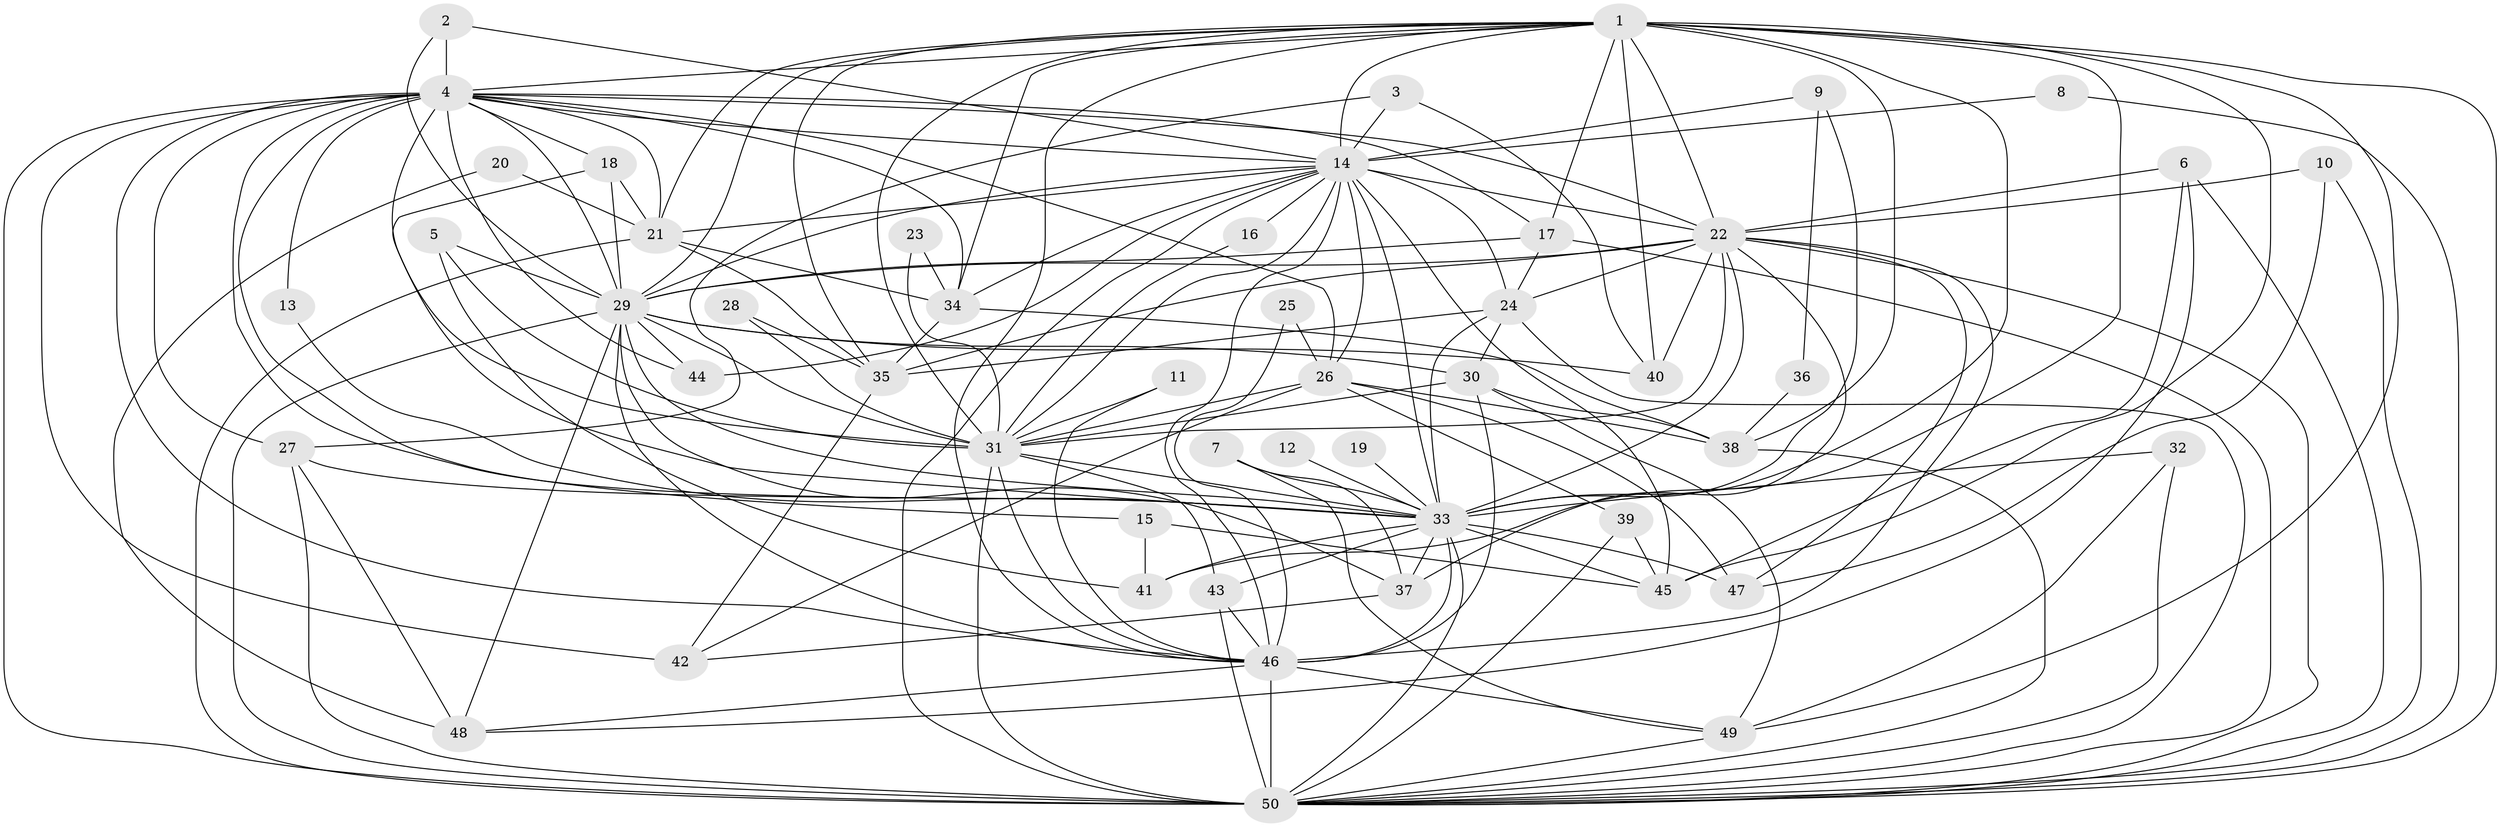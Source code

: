 // original degree distribution, {21: 0.016129032258064516, 20: 0.008064516129032258, 18: 0.016129032258064516, 28: 0.008064516129032258, 25: 0.016129032258064516, 24: 0.016129032258064516, 3: 0.21774193548387097, 4: 0.056451612903225805, 5: 0.04032258064516129, 2: 0.5403225806451613, 7: 0.024193548387096774, 6: 0.03225806451612903, 9: 0.008064516129032258}
// Generated by graph-tools (version 1.1) at 2025/36/03/04/25 23:36:19]
// undirected, 50 vertices, 159 edges
graph export_dot {
  node [color=gray90,style=filled];
  1;
  2;
  3;
  4;
  5;
  6;
  7;
  8;
  9;
  10;
  11;
  12;
  13;
  14;
  15;
  16;
  17;
  18;
  19;
  20;
  21;
  22;
  23;
  24;
  25;
  26;
  27;
  28;
  29;
  30;
  31;
  32;
  33;
  34;
  35;
  36;
  37;
  38;
  39;
  40;
  41;
  42;
  43;
  44;
  45;
  46;
  47;
  48;
  49;
  50;
  1 -- 4 [weight=1.0];
  1 -- 14 [weight=2.0];
  1 -- 17 [weight=1.0];
  1 -- 21 [weight=1.0];
  1 -- 22 [weight=2.0];
  1 -- 29 [weight=1.0];
  1 -- 31 [weight=1.0];
  1 -- 33 [weight=1.0];
  1 -- 34 [weight=1.0];
  1 -- 35 [weight=1.0];
  1 -- 38 [weight=1.0];
  1 -- 40 [weight=1.0];
  1 -- 41 [weight=1.0];
  1 -- 45 [weight=1.0];
  1 -- 46 [weight=2.0];
  1 -- 49 [weight=1.0];
  1 -- 50 [weight=3.0];
  2 -- 4 [weight=1.0];
  2 -- 14 [weight=1.0];
  2 -- 29 [weight=1.0];
  3 -- 14 [weight=1.0];
  3 -- 27 [weight=1.0];
  3 -- 40 [weight=1.0];
  4 -- 13 [weight=1.0];
  4 -- 14 [weight=1.0];
  4 -- 15 [weight=1.0];
  4 -- 17 [weight=1.0];
  4 -- 18 [weight=1.0];
  4 -- 21 [weight=1.0];
  4 -- 22 [weight=1.0];
  4 -- 26 [weight=2.0];
  4 -- 27 [weight=1.0];
  4 -- 29 [weight=1.0];
  4 -- 31 [weight=1.0];
  4 -- 33 [weight=1.0];
  4 -- 34 [weight=1.0];
  4 -- 42 [weight=1.0];
  4 -- 44 [weight=2.0];
  4 -- 46 [weight=2.0];
  4 -- 50 [weight=3.0];
  5 -- 29 [weight=1.0];
  5 -- 31 [weight=1.0];
  5 -- 41 [weight=1.0];
  6 -- 22 [weight=1.0];
  6 -- 45 [weight=1.0];
  6 -- 48 [weight=1.0];
  6 -- 50 [weight=1.0];
  7 -- 33 [weight=1.0];
  7 -- 37 [weight=1.0];
  7 -- 49 [weight=1.0];
  8 -- 14 [weight=2.0];
  8 -- 50 [weight=1.0];
  9 -- 14 [weight=1.0];
  9 -- 33 [weight=1.0];
  9 -- 36 [weight=1.0];
  10 -- 22 [weight=1.0];
  10 -- 47 [weight=1.0];
  10 -- 50 [weight=1.0];
  11 -- 31 [weight=1.0];
  11 -- 46 [weight=1.0];
  12 -- 33 [weight=1.0];
  13 -- 33 [weight=1.0];
  14 -- 16 [weight=1.0];
  14 -- 21 [weight=1.0];
  14 -- 22 [weight=2.0];
  14 -- 24 [weight=1.0];
  14 -- 26 [weight=1.0];
  14 -- 29 [weight=2.0];
  14 -- 31 [weight=1.0];
  14 -- 33 [weight=1.0];
  14 -- 34 [weight=1.0];
  14 -- 44 [weight=1.0];
  14 -- 45 [weight=1.0];
  14 -- 46 [weight=1.0];
  14 -- 50 [weight=2.0];
  15 -- 41 [weight=1.0];
  15 -- 45 [weight=1.0];
  16 -- 31 [weight=1.0];
  17 -- 24 [weight=1.0];
  17 -- 29 [weight=1.0];
  17 -- 50 [weight=2.0];
  18 -- 21 [weight=1.0];
  18 -- 29 [weight=1.0];
  18 -- 33 [weight=1.0];
  19 -- 33 [weight=1.0];
  20 -- 21 [weight=1.0];
  20 -- 48 [weight=1.0];
  21 -- 34 [weight=1.0];
  21 -- 35 [weight=1.0];
  21 -- 50 [weight=1.0];
  22 -- 24 [weight=1.0];
  22 -- 29 [weight=1.0];
  22 -- 31 [weight=1.0];
  22 -- 33 [weight=1.0];
  22 -- 35 [weight=1.0];
  22 -- 37 [weight=1.0];
  22 -- 40 [weight=1.0];
  22 -- 46 [weight=1.0];
  22 -- 47 [weight=1.0];
  22 -- 50 [weight=2.0];
  23 -- 31 [weight=1.0];
  23 -- 34 [weight=1.0];
  24 -- 30 [weight=1.0];
  24 -- 33 [weight=1.0];
  24 -- 35 [weight=1.0];
  24 -- 50 [weight=1.0];
  25 -- 26 [weight=1.0];
  25 -- 46 [weight=1.0];
  26 -- 31 [weight=2.0];
  26 -- 38 [weight=1.0];
  26 -- 39 [weight=1.0];
  26 -- 42 [weight=1.0];
  26 -- 47 [weight=1.0];
  27 -- 33 [weight=1.0];
  27 -- 48 [weight=1.0];
  27 -- 50 [weight=1.0];
  28 -- 31 [weight=1.0];
  28 -- 35 [weight=1.0];
  29 -- 30 [weight=1.0];
  29 -- 31 [weight=1.0];
  29 -- 33 [weight=3.0];
  29 -- 37 [weight=1.0];
  29 -- 40 [weight=2.0];
  29 -- 44 [weight=1.0];
  29 -- 46 [weight=2.0];
  29 -- 48 [weight=1.0];
  29 -- 50 [weight=4.0];
  30 -- 31 [weight=1.0];
  30 -- 38 [weight=1.0];
  30 -- 46 [weight=2.0];
  30 -- 49 [weight=1.0];
  31 -- 33 [weight=1.0];
  31 -- 43 [weight=1.0];
  31 -- 46 [weight=1.0];
  31 -- 50 [weight=4.0];
  32 -- 33 [weight=1.0];
  32 -- 49 [weight=1.0];
  32 -- 50 [weight=1.0];
  33 -- 37 [weight=1.0];
  33 -- 41 [weight=1.0];
  33 -- 43 [weight=1.0];
  33 -- 45 [weight=2.0];
  33 -- 46 [weight=1.0];
  33 -- 47 [weight=1.0];
  33 -- 50 [weight=2.0];
  34 -- 35 [weight=1.0];
  34 -- 38 [weight=1.0];
  35 -- 42 [weight=1.0];
  36 -- 38 [weight=2.0];
  37 -- 42 [weight=1.0];
  38 -- 50 [weight=2.0];
  39 -- 45 [weight=1.0];
  39 -- 50 [weight=1.0];
  43 -- 46 [weight=1.0];
  43 -- 50 [weight=2.0];
  46 -- 48 [weight=1.0];
  46 -- 49 [weight=1.0];
  46 -- 50 [weight=3.0];
  49 -- 50 [weight=1.0];
}
